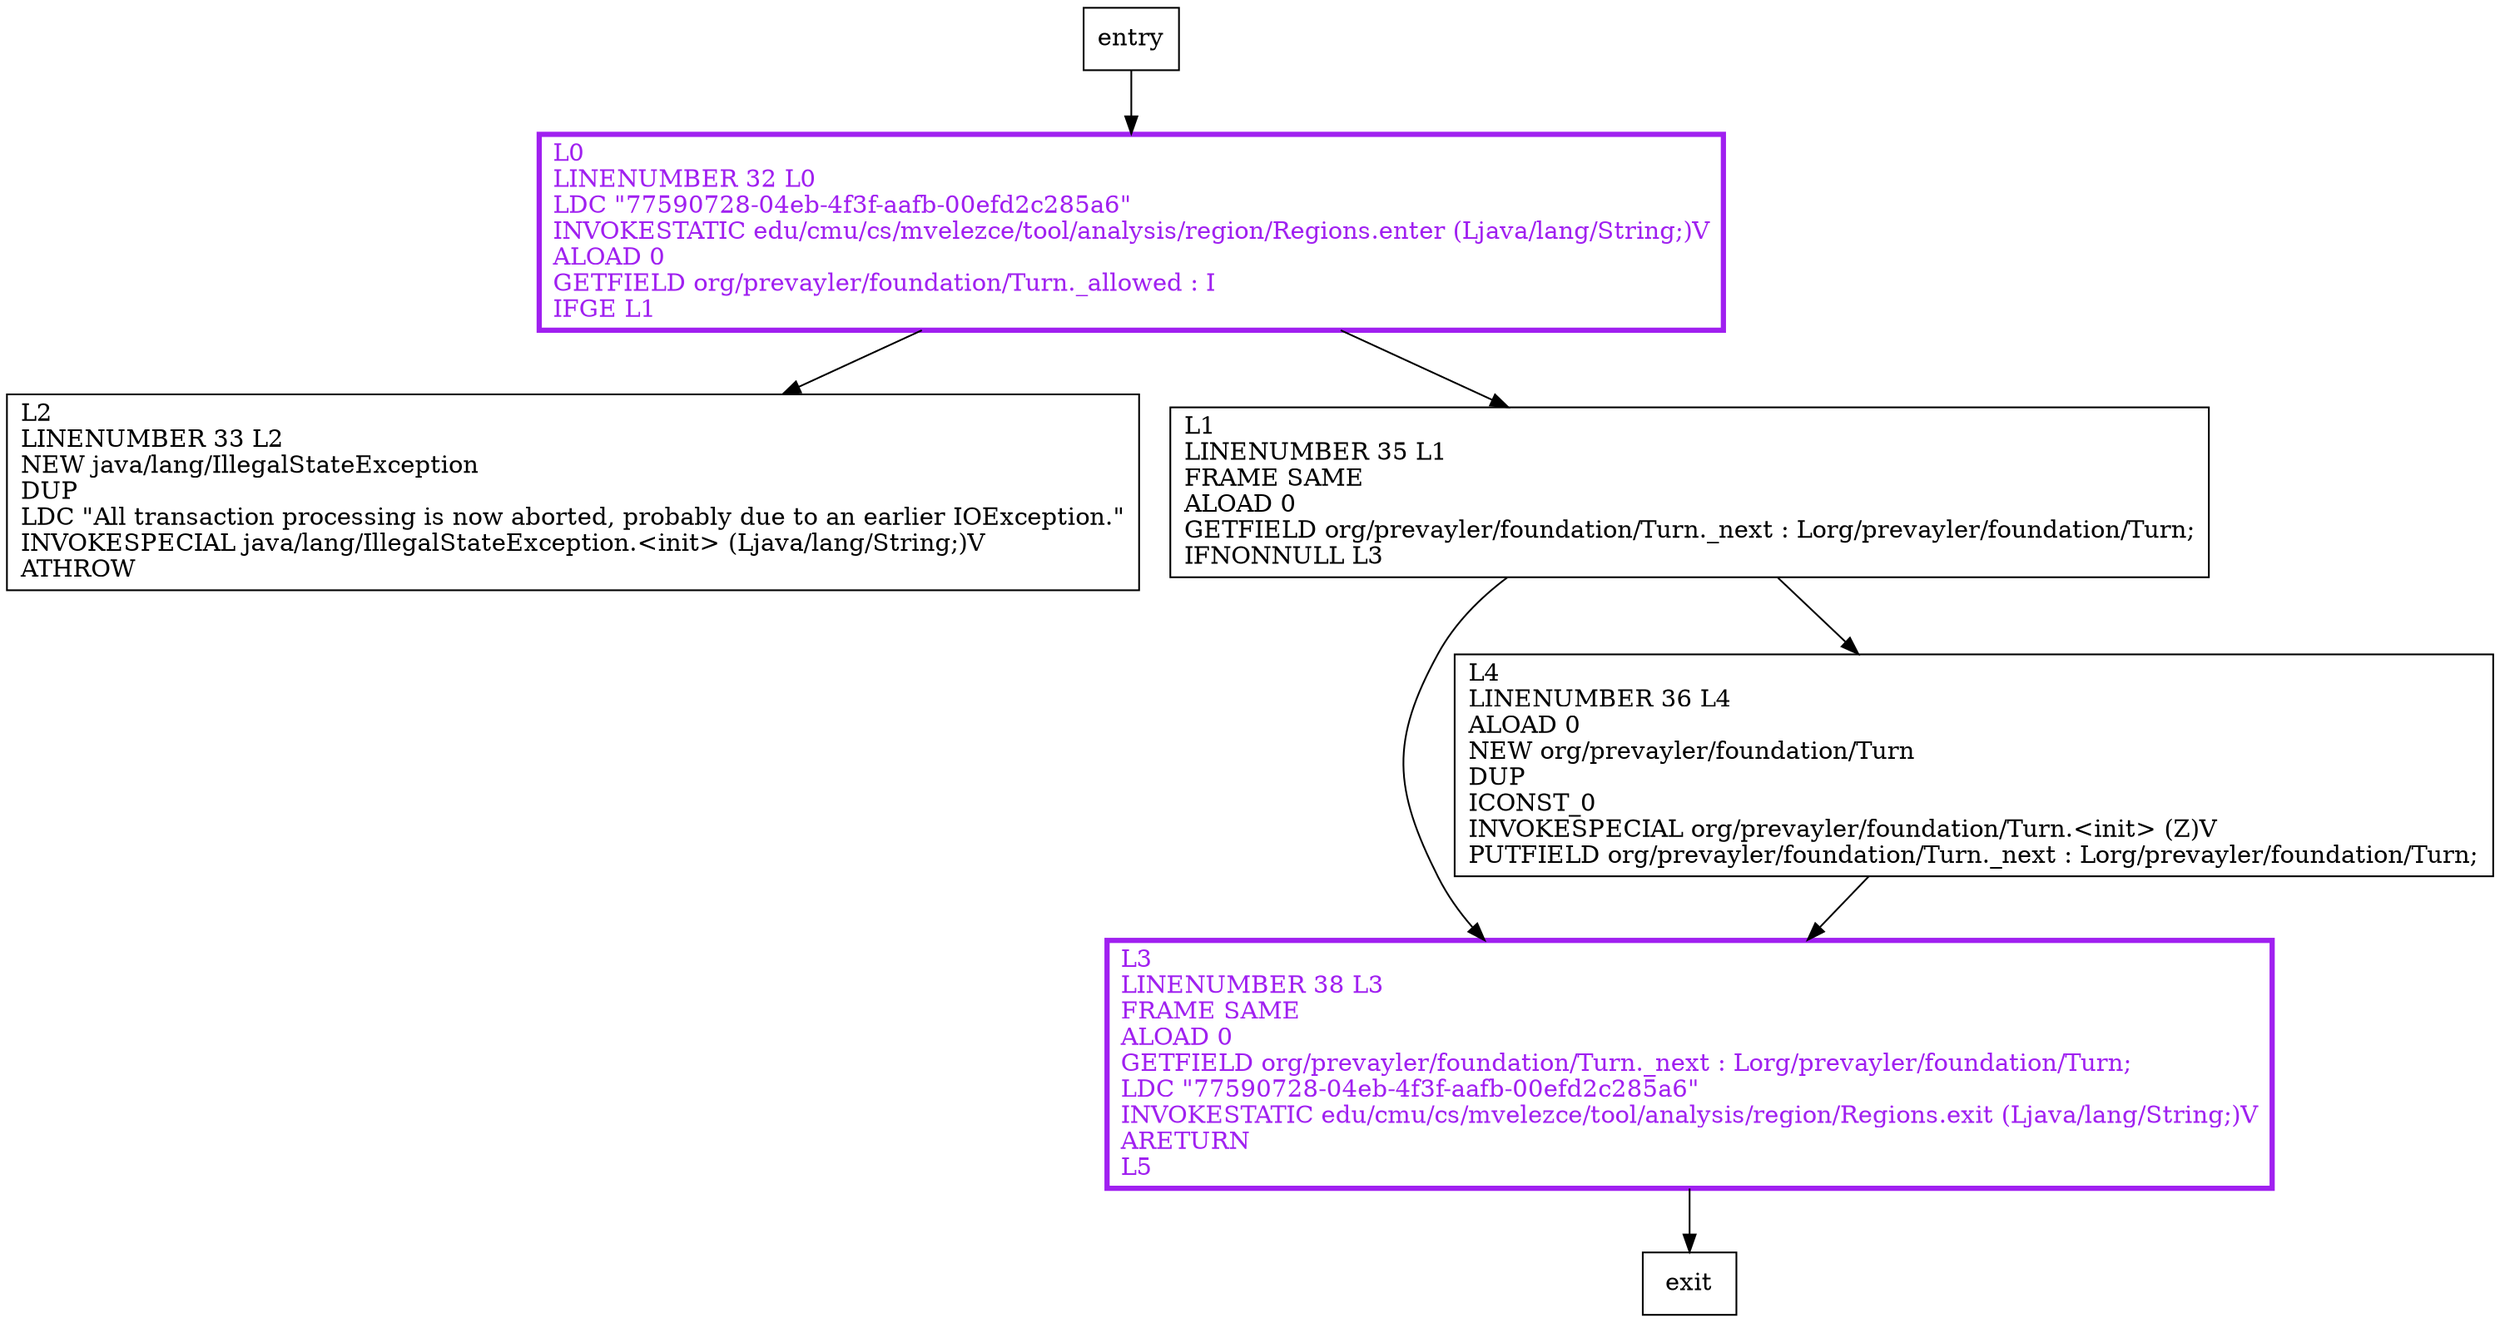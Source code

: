 digraph next {
node [shape=record];
1789110533 [label="L0\lLINENUMBER 32 L0\lLDC \"77590728-04eb-4f3f-aafb-00efd2c285a6\"\lINVOKESTATIC edu/cmu/cs/mvelezce/tool/analysis/region/Regions.enter (Ljava/lang/String;)V\lALOAD 0\lGETFIELD org/prevayler/foundation/Turn._allowed : I\lIFGE L1\l"];
1574029810 [label="L2\lLINENUMBER 33 L2\lNEW java/lang/IllegalStateException\lDUP\lLDC \"All transaction processing is now aborted, probably due to an earlier IOException.\"\lINVOKESPECIAL java/lang/IllegalStateException.\<init\> (Ljava/lang/String;)V\lATHROW\l"];
1504937617 [label="L3\lLINENUMBER 38 L3\lFRAME SAME\lALOAD 0\lGETFIELD org/prevayler/foundation/Turn._next : Lorg/prevayler/foundation/Turn;\lLDC \"77590728-04eb-4f3f-aafb-00efd2c285a6\"\lINVOKESTATIC edu/cmu/cs/mvelezce/tool/analysis/region/Regions.exit (Ljava/lang/String;)V\lARETURN\lL5\l"];
170052458 [label="L1\lLINENUMBER 35 L1\lFRAME SAME\lALOAD 0\lGETFIELD org/prevayler/foundation/Turn._next : Lorg/prevayler/foundation/Turn;\lIFNONNULL L3\l"];
774895395 [label="L4\lLINENUMBER 36 L4\lALOAD 0\lNEW org/prevayler/foundation/Turn\lDUP\lICONST_0\lINVOKESPECIAL org/prevayler/foundation/Turn.\<init\> (Z)V\lPUTFIELD org/prevayler/foundation/Turn._next : Lorg/prevayler/foundation/Turn;\l"];
entry;
exit;
entry -> 1789110533;
1789110533 -> 1574029810;
1789110533 -> 170052458;
1504937617 -> exit;
170052458 -> 1504937617;
170052458 -> 774895395;
774895395 -> 1504937617;
1789110533[fontcolor="purple", penwidth=3, color="purple"];
1504937617[fontcolor="purple", penwidth=3, color="purple"];
}
